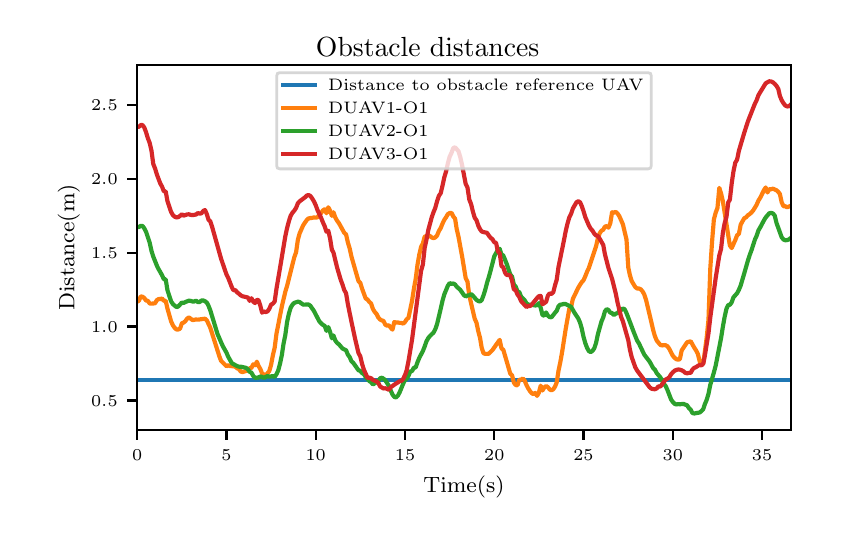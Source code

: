 \begingroup%
\makeatletter%
\begin{pgfpicture}%
\pgfpathrectangle{\pgfpointorigin}{\pgfqpoint{4.0in}{2.5in}}%
\pgfusepath{use as bounding box, clip}%
\begin{pgfscope}%
\pgfsetbuttcap%
\pgfsetmiterjoin%
\definecolor{currentfill}{rgb}{1.0,1.0,1.0}%
\pgfsetfillcolor{currentfill}%
\pgfsetlinewidth{0.0pt}%
\definecolor{currentstroke}{rgb}{1.0,1.0,1.0}%
\pgfsetstrokecolor{currentstroke}%
\pgfsetdash{}{0pt}%
\pgfpathmoveto{\pgfqpoint{0.0in}{0.0in}}%
\pgfpathlineto{\pgfqpoint{4.0in}{0.0in}}%
\pgfpathlineto{\pgfqpoint{4.0in}{2.5in}}%
\pgfpathlineto{\pgfqpoint{0.0in}{2.5in}}%
\pgfpathclose%
\pgfusepath{fill}%
\end{pgfscope}%
\begin{pgfscope}%
\pgfsetbuttcap%
\pgfsetmiterjoin%
\definecolor{currentfill}{rgb}{1.0,1.0,1.0}%
\pgfsetfillcolor{currentfill}%
\pgfsetlinewidth{0.0pt}%
\definecolor{currentstroke}{rgb}{0.0,0.0,0.0}%
\pgfsetstrokecolor{currentstroke}%
\pgfsetstrokeopacity{0.0}%
\pgfsetdash{}{0pt}%
\pgfpathmoveto{\pgfqpoint{0.547in}{0.488in}}%
\pgfpathlineto{\pgfqpoint{3.815in}{0.488in}}%
\pgfpathlineto{\pgfqpoint{3.815in}{2.315in}}%
\pgfpathlineto{\pgfqpoint{0.547in}{2.315in}}%
\pgfpathclose%
\pgfusepath{fill}%
\end{pgfscope}%
\begin{pgfscope}%
\pgfsetbuttcap%
\pgfsetroundjoin%
\definecolor{currentfill}{rgb}{0.0,0.0,0.0}%
\pgfsetfillcolor{currentfill}%
\pgfsetlinewidth{0.803pt}%
\definecolor{currentstroke}{rgb}{0.0,0.0,0.0}%
\pgfsetstrokecolor{currentstroke}%
\pgfsetdash{}{0pt}%
\pgfsys@defobject{currentmarker}{\pgfqpoint{0.0in}{-0.049in}}{\pgfqpoint{0.0in}{0.0in}}{%
\pgfpathmoveto{\pgfqpoint{0.0in}{0.0in}}%
\pgfpathlineto{\pgfqpoint{0.0in}{-0.049in}}%
\pgfusepath{stroke,fill}%
}%
\begin{pgfscope}%
\pgfsys@transformshift{0.547in}{0.488in}%
\pgfsys@useobject{currentmarker}{}%
\end{pgfscope}%
\end{pgfscope}%
\begin{pgfscope}%
\pgftext[x=0.547in,y=0.391in,,top]{\rmfamily\fontsize{5.79}{6.948}\selectfont \(\displaystyle 0\)}%
\end{pgfscope}%
\begin{pgfscope}%
\pgfsetbuttcap%
\pgfsetroundjoin%
\definecolor{currentfill}{rgb}{0.0,0.0,0.0}%
\pgfsetfillcolor{currentfill}%
\pgfsetlinewidth{0.803pt}%
\definecolor{currentstroke}{rgb}{0.0,0.0,0.0}%
\pgfsetstrokecolor{currentstroke}%
\pgfsetdash{}{0pt}%
\pgfsys@defobject{currentmarker}{\pgfqpoint{0.0in}{-0.049in}}{\pgfqpoint{0.0in}{0.0in}}{%
\pgfpathmoveto{\pgfqpoint{0.0in}{0.0in}}%
\pgfpathlineto{\pgfqpoint{0.0in}{-0.049in}}%
\pgfusepath{stroke,fill}%
}%
\begin{pgfscope}%
\pgfsys@transformshift{0.994in}{0.488in}%
\pgfsys@useobject{currentmarker}{}%
\end{pgfscope}%
\end{pgfscope}%
\begin{pgfscope}%
\pgftext[x=0.994in,y=0.391in,,top]{\rmfamily\fontsize{5.79}{6.948}\selectfont \(\displaystyle 5\)}%
\end{pgfscope}%
\begin{pgfscope}%
\pgfsetbuttcap%
\pgfsetroundjoin%
\definecolor{currentfill}{rgb}{0.0,0.0,0.0}%
\pgfsetfillcolor{currentfill}%
\pgfsetlinewidth{0.803pt}%
\definecolor{currentstroke}{rgb}{0.0,0.0,0.0}%
\pgfsetstrokecolor{currentstroke}%
\pgfsetdash{}{0pt}%
\pgfsys@defobject{currentmarker}{\pgfqpoint{0.0in}{-0.049in}}{\pgfqpoint{0.0in}{0.0in}}{%
\pgfpathmoveto{\pgfqpoint{0.0in}{0.0in}}%
\pgfpathlineto{\pgfqpoint{0.0in}{-0.049in}}%
\pgfusepath{stroke,fill}%
}%
\begin{pgfscope}%
\pgfsys@transformshift{1.44in}{0.488in}%
\pgfsys@useobject{currentmarker}{}%
\end{pgfscope}%
\end{pgfscope}%
\begin{pgfscope}%
\pgftext[x=1.44in,y=0.391in,,top]{\rmfamily\fontsize{5.79}{6.948}\selectfont \(\displaystyle 10\)}%
\end{pgfscope}%
\begin{pgfscope}%
\pgfsetbuttcap%
\pgfsetroundjoin%
\definecolor{currentfill}{rgb}{0.0,0.0,0.0}%
\pgfsetfillcolor{currentfill}%
\pgfsetlinewidth{0.803pt}%
\definecolor{currentstroke}{rgb}{0.0,0.0,0.0}%
\pgfsetstrokecolor{currentstroke}%
\pgfsetdash{}{0pt}%
\pgfsys@defobject{currentmarker}{\pgfqpoint{0.0in}{-0.049in}}{\pgfqpoint{0.0in}{0.0in}}{%
\pgfpathmoveto{\pgfqpoint{0.0in}{0.0in}}%
\pgfpathlineto{\pgfqpoint{0.0in}{-0.049in}}%
\pgfusepath{stroke,fill}%
}%
\begin{pgfscope}%
\pgfsys@transformshift{1.887in}{0.488in}%
\pgfsys@useobject{currentmarker}{}%
\end{pgfscope}%
\end{pgfscope}%
\begin{pgfscope}%
\pgftext[x=1.887in,y=0.391in,,top]{\rmfamily\fontsize{5.79}{6.948}\selectfont \(\displaystyle 15\)}%
\end{pgfscope}%
\begin{pgfscope}%
\pgfsetbuttcap%
\pgfsetroundjoin%
\definecolor{currentfill}{rgb}{0.0,0.0,0.0}%
\pgfsetfillcolor{currentfill}%
\pgfsetlinewidth{0.803pt}%
\definecolor{currentstroke}{rgb}{0.0,0.0,0.0}%
\pgfsetstrokecolor{currentstroke}%
\pgfsetdash{}{0pt}%
\pgfsys@defobject{currentmarker}{\pgfqpoint{0.0in}{-0.049in}}{\pgfqpoint{0.0in}{0.0in}}{%
\pgfpathmoveto{\pgfqpoint{0.0in}{0.0in}}%
\pgfpathlineto{\pgfqpoint{0.0in}{-0.049in}}%
\pgfusepath{stroke,fill}%
}%
\begin{pgfscope}%
\pgfsys@transformshift{2.333in}{0.488in}%
\pgfsys@useobject{currentmarker}{}%
\end{pgfscope}%
\end{pgfscope}%
\begin{pgfscope}%
\pgftext[x=2.333in,y=0.391in,,top]{\rmfamily\fontsize{5.79}{6.948}\selectfont \(\displaystyle 20\)}%
\end{pgfscope}%
\begin{pgfscope}%
\pgfsetbuttcap%
\pgfsetroundjoin%
\definecolor{currentfill}{rgb}{0.0,0.0,0.0}%
\pgfsetfillcolor{currentfill}%
\pgfsetlinewidth{0.803pt}%
\definecolor{currentstroke}{rgb}{0.0,0.0,0.0}%
\pgfsetstrokecolor{currentstroke}%
\pgfsetdash{}{0pt}%
\pgfsys@defobject{currentmarker}{\pgfqpoint{0.0in}{-0.049in}}{\pgfqpoint{0.0in}{0.0in}}{%
\pgfpathmoveto{\pgfqpoint{0.0in}{0.0in}}%
\pgfpathlineto{\pgfqpoint{0.0in}{-0.049in}}%
\pgfusepath{stroke,fill}%
}%
\begin{pgfscope}%
\pgfsys@transformshift{2.779in}{0.488in}%
\pgfsys@useobject{currentmarker}{}%
\end{pgfscope}%
\end{pgfscope}%
\begin{pgfscope}%
\pgftext[x=2.779in,y=0.391in,,top]{\rmfamily\fontsize{5.79}{6.948}\selectfont \(\displaystyle 25\)}%
\end{pgfscope}%
\begin{pgfscope}%
\pgfsetbuttcap%
\pgfsetroundjoin%
\definecolor{currentfill}{rgb}{0.0,0.0,0.0}%
\pgfsetfillcolor{currentfill}%
\pgfsetlinewidth{0.803pt}%
\definecolor{currentstroke}{rgb}{0.0,0.0,0.0}%
\pgfsetstrokecolor{currentstroke}%
\pgfsetdash{}{0pt}%
\pgfsys@defobject{currentmarker}{\pgfqpoint{0.0in}{-0.049in}}{\pgfqpoint{0.0in}{0.0in}}{%
\pgfpathmoveto{\pgfqpoint{0.0in}{0.0in}}%
\pgfpathlineto{\pgfqpoint{0.0in}{-0.049in}}%
\pgfusepath{stroke,fill}%
}%
\begin{pgfscope}%
\pgfsys@transformshift{3.226in}{0.488in}%
\pgfsys@useobject{currentmarker}{}%
\end{pgfscope}%
\end{pgfscope}%
\begin{pgfscope}%
\pgftext[x=3.226in,y=0.391in,,top]{\rmfamily\fontsize{5.79}{6.948}\selectfont \(\displaystyle 30\)}%
\end{pgfscope}%
\begin{pgfscope}%
\pgfsetbuttcap%
\pgfsetroundjoin%
\definecolor{currentfill}{rgb}{0.0,0.0,0.0}%
\pgfsetfillcolor{currentfill}%
\pgfsetlinewidth{0.803pt}%
\definecolor{currentstroke}{rgb}{0.0,0.0,0.0}%
\pgfsetstrokecolor{currentstroke}%
\pgfsetdash{}{0pt}%
\pgfsys@defobject{currentmarker}{\pgfqpoint{0.0in}{-0.049in}}{\pgfqpoint{0.0in}{0.0in}}{%
\pgfpathmoveto{\pgfqpoint{0.0in}{0.0in}}%
\pgfpathlineto{\pgfqpoint{0.0in}{-0.049in}}%
\pgfusepath{stroke,fill}%
}%
\begin{pgfscope}%
\pgfsys@transformshift{3.672in}{0.488in}%
\pgfsys@useobject{currentmarker}{}%
\end{pgfscope}%
\end{pgfscope}%
\begin{pgfscope}%
\pgftext[x=3.672in,y=0.391in,,top]{\rmfamily\fontsize{5.79}{6.948}\selectfont \(\displaystyle 35\)}%
\end{pgfscope}%
\begin{pgfscope}%
\pgftext[x=2.181in,y=0.261in,,top]{\rmfamily\fontsize{8.33}{9.996}\selectfont Time(s)}%
\end{pgfscope}%
\begin{pgfscope}%
\pgfsetbuttcap%
\pgfsetroundjoin%
\definecolor{currentfill}{rgb}{0.0,0.0,0.0}%
\pgfsetfillcolor{currentfill}%
\pgfsetlinewidth{0.803pt}%
\definecolor{currentstroke}{rgb}{0.0,0.0,0.0}%
\pgfsetstrokecolor{currentstroke}%
\pgfsetdash{}{0pt}%
\pgfsys@defobject{currentmarker}{\pgfqpoint{-0.049in}{0.0in}}{\pgfqpoint{0.0in}{0.0in}}{%
\pgfpathmoveto{\pgfqpoint{0.0in}{0.0in}}%
\pgfpathlineto{\pgfqpoint{-0.049in}{0.0in}}%
\pgfusepath{stroke,fill}%
}%
\begin{pgfscope}%
\pgfsys@transformshift{0.547in}{0.636in}%
\pgfsys@useobject{currentmarker}{}%
\end{pgfscope}%
\end{pgfscope}%
\begin{pgfscope}%
\pgftext[x=0.317in,y=0.607in,left,base]{\rmfamily\fontsize{5.79}{6.948}\selectfont \(\displaystyle 0.5\)}%
\end{pgfscope}%
\begin{pgfscope}%
\pgfsetbuttcap%
\pgfsetroundjoin%
\definecolor{currentfill}{rgb}{0.0,0.0,0.0}%
\pgfsetfillcolor{currentfill}%
\pgfsetlinewidth{0.803pt}%
\definecolor{currentstroke}{rgb}{0.0,0.0,0.0}%
\pgfsetstrokecolor{currentstroke}%
\pgfsetdash{}{0pt}%
\pgfsys@defobject{currentmarker}{\pgfqpoint{-0.049in}{0.0in}}{\pgfqpoint{0.0in}{0.0in}}{%
\pgfpathmoveto{\pgfqpoint{0.0in}{0.0in}}%
\pgfpathlineto{\pgfqpoint{-0.049in}{0.0in}}%
\pgfusepath{stroke,fill}%
}%
\begin{pgfscope}%
\pgfsys@transformshift{0.547in}{1.006in}%
\pgfsys@useobject{currentmarker}{}%
\end{pgfscope}%
\end{pgfscope}%
\begin{pgfscope}%
\pgftext[x=0.317in,y=0.977in,left,base]{\rmfamily\fontsize{5.79}{6.948}\selectfont \(\displaystyle 1.0\)}%
\end{pgfscope}%
\begin{pgfscope}%
\pgfsetbuttcap%
\pgfsetroundjoin%
\definecolor{currentfill}{rgb}{0.0,0.0,0.0}%
\pgfsetfillcolor{currentfill}%
\pgfsetlinewidth{0.803pt}%
\definecolor{currentstroke}{rgb}{0.0,0.0,0.0}%
\pgfsetstrokecolor{currentstroke}%
\pgfsetdash{}{0pt}%
\pgfsys@defobject{currentmarker}{\pgfqpoint{-0.049in}{0.0in}}{\pgfqpoint{0.0in}{0.0in}}{%
\pgfpathmoveto{\pgfqpoint{0.0in}{0.0in}}%
\pgfpathlineto{\pgfqpoint{-0.049in}{0.0in}}%
\pgfusepath{stroke,fill}%
}%
\begin{pgfscope}%
\pgfsys@transformshift{0.547in}{1.375in}%
\pgfsys@useobject{currentmarker}{}%
\end{pgfscope}%
\end{pgfscope}%
\begin{pgfscope}%
\pgftext[x=0.317in,y=1.346in,left,base]{\rmfamily\fontsize{5.79}{6.948}\selectfont \(\displaystyle 1.5\)}%
\end{pgfscope}%
\begin{pgfscope}%
\pgfsetbuttcap%
\pgfsetroundjoin%
\definecolor{currentfill}{rgb}{0.0,0.0,0.0}%
\pgfsetfillcolor{currentfill}%
\pgfsetlinewidth{0.803pt}%
\definecolor{currentstroke}{rgb}{0.0,0.0,0.0}%
\pgfsetstrokecolor{currentstroke}%
\pgfsetdash{}{0pt}%
\pgfsys@defobject{currentmarker}{\pgfqpoint{-0.049in}{0.0in}}{\pgfqpoint{0.0in}{0.0in}}{%
\pgfpathmoveto{\pgfqpoint{0.0in}{0.0in}}%
\pgfpathlineto{\pgfqpoint{-0.049in}{0.0in}}%
\pgfusepath{stroke,fill}%
}%
\begin{pgfscope}%
\pgfsys@transformshift{0.547in}{1.745in}%
\pgfsys@useobject{currentmarker}{}%
\end{pgfscope}%
\end{pgfscope}%
\begin{pgfscope}%
\pgftext[x=0.317in,y=1.716in,left,base]{\rmfamily\fontsize{5.79}{6.948}\selectfont \(\displaystyle 2.0\)}%
\end{pgfscope}%
\begin{pgfscope}%
\pgfsetbuttcap%
\pgfsetroundjoin%
\definecolor{currentfill}{rgb}{0.0,0.0,0.0}%
\pgfsetfillcolor{currentfill}%
\pgfsetlinewidth{0.803pt}%
\definecolor{currentstroke}{rgb}{0.0,0.0,0.0}%
\pgfsetstrokecolor{currentstroke}%
\pgfsetdash{}{0pt}%
\pgfsys@defobject{currentmarker}{\pgfqpoint{-0.049in}{0.0in}}{\pgfqpoint{0.0in}{0.0in}}{%
\pgfpathmoveto{\pgfqpoint{0.0in}{0.0in}}%
\pgfpathlineto{\pgfqpoint{-0.049in}{0.0in}}%
\pgfusepath{stroke,fill}%
}%
\begin{pgfscope}%
\pgfsys@transformshift{0.547in}{2.115in}%
\pgfsys@useobject{currentmarker}{}%
\end{pgfscope}%
\end{pgfscope}%
\begin{pgfscope}%
\pgftext[x=0.317in,y=2.086in,left,base]{\rmfamily\fontsize{5.79}{6.948}\selectfont \(\displaystyle 2.5\)}%
\end{pgfscope}%
\begin{pgfscope}%
\pgftext[x=0.261in,y=1.401in,,bottom,rotate=90.0]{\rmfamily\fontsize{8.33}{9.996}\selectfont Distance(m)}%
\end{pgfscope}%
\begin{pgfscope}%
\pgfpathrectangle{\pgfqpoint{0.547in}{0.488in}}{\pgfqpoint{3.268in}{1.827in}} %
\pgfusepath{clip}%
\pgfsetrectcap%
\pgfsetroundjoin%
\pgfsetlinewidth{1.506pt}%
\definecolor{currentstroke}{rgb}{0.122,0.467,0.706}%
\pgfsetstrokecolor{currentstroke}%
\pgfsetdash{}{0pt}%
\pgfpathmoveto{\pgfqpoint{0.547in}{0.739in}}%
\pgfpathlineto{\pgfqpoint{3.815in}{0.739in}}%
\pgfpathlineto{\pgfqpoint{3.815in}{0.739in}}%
\pgfusepath{stroke}%
\end{pgfscope}%
\begin{pgfscope}%
\pgfpathrectangle{\pgfqpoint{0.547in}{0.488in}}{\pgfqpoint{3.268in}{1.827in}} %
\pgfusepath{clip}%
\pgfsetrectcap%
\pgfsetroundjoin%
\pgfsetlinewidth{1.506pt}%
\definecolor{currentstroke}{rgb}{1.0,0.498,0.055}%
\pgfsetstrokecolor{currentstroke}%
\pgfsetdash{}{0pt}%
\pgfpathmoveto{\pgfqpoint{0.547in}{1.13in}}%
\pgfpathlineto{\pgfqpoint{0.556in}{1.134in}}%
\pgfpathlineto{\pgfqpoint{0.565in}{1.156in}}%
\pgfpathlineto{\pgfqpoint{0.574in}{1.155in}}%
\pgfpathlineto{\pgfqpoint{0.583in}{1.148in}}%
\pgfpathlineto{\pgfqpoint{0.592in}{1.136in}}%
\pgfpathlineto{\pgfqpoint{0.601in}{1.134in}}%
\pgfpathlineto{\pgfqpoint{0.61in}{1.121in}}%
\pgfpathlineto{\pgfqpoint{0.619in}{1.12in}}%
\pgfpathlineto{\pgfqpoint{0.637in}{1.122in}}%
\pgfpathlineto{\pgfqpoint{0.646in}{1.138in}}%
\pgfpathlineto{\pgfqpoint{0.655in}{1.143in}}%
\pgfpathlineto{\pgfqpoint{0.663in}{1.143in}}%
\pgfpathlineto{\pgfqpoint{0.672in}{1.146in}}%
\pgfpathlineto{\pgfqpoint{0.681in}{1.134in}}%
\pgfpathlineto{\pgfqpoint{0.69in}{1.135in}}%
\pgfpathlineto{\pgfqpoint{0.699in}{1.095in}}%
\pgfpathlineto{\pgfqpoint{0.717in}{1.032in}}%
\pgfpathlineto{\pgfqpoint{0.726in}{1.012in}}%
\pgfpathlineto{\pgfqpoint{0.735in}{0.999in}}%
\pgfpathlineto{\pgfqpoint{0.744in}{0.991in}}%
\pgfpathlineto{\pgfqpoint{0.753in}{0.991in}}%
\pgfpathlineto{\pgfqpoint{0.762in}{0.995in}}%
\pgfpathlineto{\pgfqpoint{0.771in}{1.022in}}%
\pgfpathlineto{\pgfqpoint{0.779in}{1.025in}}%
\pgfpathlineto{\pgfqpoint{0.788in}{1.032in}}%
\pgfpathlineto{\pgfqpoint{0.797in}{1.045in}}%
\pgfpathlineto{\pgfqpoint{0.806in}{1.051in}}%
\pgfpathlineto{\pgfqpoint{0.815in}{1.045in}}%
\pgfpathlineto{\pgfqpoint{0.824in}{1.038in}}%
\pgfpathlineto{\pgfqpoint{0.842in}{1.041in}}%
\pgfpathlineto{\pgfqpoint{0.851in}{1.04in}}%
\pgfpathlineto{\pgfqpoint{0.887in}{1.045in}}%
\pgfpathlineto{\pgfqpoint{0.896in}{1.036in}}%
\pgfpathlineto{\pgfqpoint{0.913in}{1.0in}}%
\pgfpathlineto{\pgfqpoint{0.958in}{0.858in}}%
\pgfpathlineto{\pgfqpoint{0.967in}{0.834in}}%
\pgfpathlineto{\pgfqpoint{0.994in}{0.807in}}%
\pgfpathlineto{\pgfqpoint{1.003in}{0.812in}}%
\pgfpathlineto{\pgfqpoint{1.012in}{0.808in}}%
\pgfpathlineto{\pgfqpoint{1.029in}{0.807in}}%
\pgfpathlineto{\pgfqpoint{1.038in}{0.805in}}%
\pgfpathlineto{\pgfqpoint{1.047in}{0.797in}}%
\pgfpathlineto{\pgfqpoint{1.056in}{0.793in}}%
\pgfpathlineto{\pgfqpoint{1.065in}{0.781in}}%
\pgfpathlineto{\pgfqpoint{1.074in}{0.778in}}%
\pgfpathlineto{\pgfqpoint{1.101in}{0.786in}}%
\pgfpathlineto{\pgfqpoint{1.11in}{0.797in}}%
\pgfpathlineto{\pgfqpoint{1.119in}{0.799in}}%
\pgfpathlineto{\pgfqpoint{1.128in}{0.817in}}%
\pgfpathlineto{\pgfqpoint{1.137in}{0.812in}}%
\pgfpathlineto{\pgfqpoint{1.146in}{0.83in}}%
\pgfpathlineto{\pgfqpoint{1.154in}{0.809in}}%
\pgfpathlineto{\pgfqpoint{1.163in}{0.794in}}%
\pgfpathlineto{\pgfqpoint{1.172in}{0.771in}}%
\pgfpathlineto{\pgfqpoint{1.19in}{0.761in}}%
\pgfpathlineto{\pgfqpoint{1.208in}{0.783in}}%
\pgfpathlineto{\pgfqpoint{1.217in}{0.814in}}%
\pgfpathlineto{\pgfqpoint{1.226in}{0.862in}}%
\pgfpathlineto{\pgfqpoint{1.235in}{0.9in}}%
\pgfpathlineto{\pgfqpoint{1.244in}{0.97in}}%
\pgfpathlineto{\pgfqpoint{1.271in}{1.107in}}%
\pgfpathlineto{\pgfqpoint{1.288in}{1.179in}}%
\pgfpathlineto{\pgfqpoint{1.297in}{1.209in}}%
\pgfpathlineto{\pgfqpoint{1.333in}{1.352in}}%
\pgfpathlineto{\pgfqpoint{1.342in}{1.377in}}%
\pgfpathlineto{\pgfqpoint{1.351in}{1.44in}}%
\pgfpathlineto{\pgfqpoint{1.36in}{1.472in}}%
\pgfpathlineto{\pgfqpoint{1.378in}{1.513in}}%
\pgfpathlineto{\pgfqpoint{1.396in}{1.539in}}%
\pgfpathlineto{\pgfqpoint{1.404in}{1.546in}}%
\pgfpathlineto{\pgfqpoint{1.413in}{1.548in}}%
\pgfpathlineto{\pgfqpoint{1.422in}{1.549in}}%
\pgfpathlineto{\pgfqpoint{1.431in}{1.551in}}%
\pgfpathlineto{\pgfqpoint{1.44in}{1.55in}}%
\pgfpathlineto{\pgfqpoint{1.449in}{1.552in}}%
\pgfpathlineto{\pgfqpoint{1.458in}{1.565in}}%
\pgfpathlineto{\pgfqpoint{1.467in}{1.573in}}%
\pgfpathlineto{\pgfqpoint{1.476in}{1.586in}}%
\pgfpathlineto{\pgfqpoint{1.485in}{1.592in}}%
\pgfpathlineto{\pgfqpoint{1.494in}{1.572in}}%
\pgfpathlineto{\pgfqpoint{1.503in}{1.602in}}%
\pgfpathlineto{\pgfqpoint{1.512in}{1.585in}}%
\pgfpathlineto{\pgfqpoint{1.521in}{1.559in}}%
\pgfpathlineto{\pgfqpoint{1.529in}{1.577in}}%
\pgfpathlineto{\pgfqpoint{1.538in}{1.551in}}%
\pgfpathlineto{\pgfqpoint{1.547in}{1.535in}}%
\pgfpathlineto{\pgfqpoint{1.556in}{1.523in}}%
\pgfpathlineto{\pgfqpoint{1.583in}{1.474in}}%
\pgfpathlineto{\pgfqpoint{1.592in}{1.466in}}%
\pgfpathlineto{\pgfqpoint{1.601in}{1.426in}}%
\pgfpathlineto{\pgfqpoint{1.61in}{1.396in}}%
\pgfpathlineto{\pgfqpoint{1.619in}{1.355in}}%
\pgfpathlineto{\pgfqpoint{1.637in}{1.292in}}%
\pgfpathlineto{\pgfqpoint{1.654in}{1.233in}}%
\pgfpathlineto{\pgfqpoint{1.663in}{1.224in}}%
\pgfpathlineto{\pgfqpoint{1.672in}{1.195in}}%
\pgfpathlineto{\pgfqpoint{1.69in}{1.146in}}%
\pgfpathlineto{\pgfqpoint{1.699in}{1.141in}}%
\pgfpathlineto{\pgfqpoint{1.708in}{1.129in}}%
\pgfpathlineto{\pgfqpoint{1.717in}{1.121in}}%
\pgfpathlineto{\pgfqpoint{1.726in}{1.094in}}%
\pgfpathlineto{\pgfqpoint{1.735in}{1.079in}}%
\pgfpathlineto{\pgfqpoint{1.744in}{1.069in}}%
\pgfpathlineto{\pgfqpoint{1.753in}{1.051in}}%
\pgfpathlineto{\pgfqpoint{1.762in}{1.041in}}%
\pgfpathlineto{\pgfqpoint{1.771in}{1.036in}}%
\pgfpathlineto{\pgfqpoint{1.779in}{1.034in}}%
\pgfpathlineto{\pgfqpoint{1.788in}{1.015in}}%
\pgfpathlineto{\pgfqpoint{1.797in}{1.01in}}%
\pgfpathlineto{\pgfqpoint{1.806in}{1.012in}}%
\pgfpathlineto{\pgfqpoint{1.815in}{1.0in}}%
\pgfpathlineto{\pgfqpoint{1.824in}{0.99in}}%
\pgfpathlineto{\pgfqpoint{1.833in}{1.028in}}%
\pgfpathlineto{\pgfqpoint{1.842in}{1.026in}}%
\pgfpathlineto{\pgfqpoint{1.851in}{1.026in}}%
\pgfpathlineto{\pgfqpoint{1.86in}{1.024in}}%
\pgfpathlineto{\pgfqpoint{1.869in}{1.024in}}%
\pgfpathlineto{\pgfqpoint{1.878in}{1.02in}}%
\pgfpathlineto{\pgfqpoint{1.887in}{1.029in}}%
\pgfpathlineto{\pgfqpoint{1.895in}{1.042in}}%
\pgfpathlineto{\pgfqpoint{1.904in}{1.049in}}%
\pgfpathlineto{\pgfqpoint{1.922in}{1.135in}}%
\pgfpathlineto{\pgfqpoint{1.931in}{1.194in}}%
\pgfpathlineto{\pgfqpoint{1.94in}{1.243in}}%
\pgfpathlineto{\pgfqpoint{1.949in}{1.314in}}%
\pgfpathlineto{\pgfqpoint{1.958in}{1.365in}}%
\pgfpathlineto{\pgfqpoint{1.967in}{1.404in}}%
\pgfpathlineto{\pgfqpoint{1.976in}{1.421in}}%
\pgfpathlineto{\pgfqpoint{1.985in}{1.455in}}%
\pgfpathlineto{\pgfqpoint{2.003in}{1.462in}}%
\pgfpathlineto{\pgfqpoint{2.012in}{1.458in}}%
\pgfpathlineto{\pgfqpoint{2.02in}{1.451in}}%
\pgfpathlineto{\pgfqpoint{2.029in}{1.448in}}%
\pgfpathlineto{\pgfqpoint{2.038in}{1.451in}}%
\pgfpathlineto{\pgfqpoint{2.047in}{1.461in}}%
\pgfpathlineto{\pgfqpoint{2.056in}{1.483in}}%
\pgfpathlineto{\pgfqpoint{2.065in}{1.498in}}%
\pgfpathlineto{\pgfqpoint{2.074in}{1.52in}}%
\pgfpathlineto{\pgfqpoint{2.083in}{1.539in}}%
\pgfpathlineto{\pgfqpoint{2.092in}{1.552in}}%
\pgfpathlineto{\pgfqpoint{2.101in}{1.568in}}%
\pgfpathlineto{\pgfqpoint{2.11in}{1.573in}}%
\pgfpathlineto{\pgfqpoint{2.119in}{1.574in}}%
\pgfpathlineto{\pgfqpoint{2.128in}{1.556in}}%
\pgfpathlineto{\pgfqpoint{2.137in}{1.545in}}%
\pgfpathlineto{\pgfqpoint{2.145in}{1.494in}}%
\pgfpathlineto{\pgfqpoint{2.154in}{1.455in}}%
\pgfpathlineto{\pgfqpoint{2.172in}{1.357in}}%
\pgfpathlineto{\pgfqpoint{2.19in}{1.248in}}%
\pgfpathlineto{\pgfqpoint{2.199in}{1.23in}}%
\pgfpathlineto{\pgfqpoint{2.208in}{1.161in}}%
\pgfpathlineto{\pgfqpoint{2.235in}{1.045in}}%
\pgfpathlineto{\pgfqpoint{2.244in}{1.025in}}%
\pgfpathlineto{\pgfqpoint{2.253in}{0.982in}}%
\pgfpathlineto{\pgfqpoint{2.262in}{0.948in}}%
\pgfpathlineto{\pgfqpoint{2.27in}{0.9in}}%
\pgfpathlineto{\pgfqpoint{2.279in}{0.872in}}%
\pgfpathlineto{\pgfqpoint{2.288in}{0.869in}}%
\pgfpathlineto{\pgfqpoint{2.297in}{0.869in}}%
\pgfpathlineto{\pgfqpoint{2.306in}{0.87in}}%
\pgfpathlineto{\pgfqpoint{2.324in}{0.888in}}%
\pgfpathlineto{\pgfqpoint{2.342in}{0.914in}}%
\pgfpathlineto{\pgfqpoint{2.36in}{0.939in}}%
\pgfpathlineto{\pgfqpoint{2.369in}{0.896in}}%
\pgfpathlineto{\pgfqpoint{2.378in}{0.89in}}%
\pgfpathlineto{\pgfqpoint{2.413in}{0.77in}}%
\pgfpathlineto{\pgfqpoint{2.422in}{0.762in}}%
\pgfpathlineto{\pgfqpoint{2.431in}{0.725in}}%
\pgfpathlineto{\pgfqpoint{2.44in}{0.713in}}%
\pgfpathlineto{\pgfqpoint{2.449in}{0.712in}}%
\pgfpathlineto{\pgfqpoint{2.458in}{0.74in}}%
\pgfpathlineto{\pgfqpoint{2.467in}{0.74in}}%
\pgfpathlineto{\pgfqpoint{2.476in}{0.746in}}%
\pgfpathlineto{\pgfqpoint{2.485in}{0.735in}}%
\pgfpathlineto{\pgfqpoint{2.494in}{0.713in}}%
\pgfpathlineto{\pgfqpoint{2.503in}{0.696in}}%
\pgfpathlineto{\pgfqpoint{2.512in}{0.682in}}%
\pgfpathlineto{\pgfqpoint{2.52in}{0.673in}}%
\pgfpathlineto{\pgfqpoint{2.529in}{0.667in}}%
\pgfpathlineto{\pgfqpoint{2.538in}{0.674in}}%
\pgfpathlineto{\pgfqpoint{2.547in}{0.659in}}%
\pgfpathlineto{\pgfqpoint{2.556in}{0.675in}}%
\pgfpathlineto{\pgfqpoint{2.565in}{0.71in}}%
\pgfpathlineto{\pgfqpoint{2.574in}{0.686in}}%
\pgfpathlineto{\pgfqpoint{2.583in}{0.701in}}%
\pgfpathlineto{\pgfqpoint{2.592in}{0.708in}}%
\pgfpathlineto{\pgfqpoint{2.601in}{0.703in}}%
\pgfpathlineto{\pgfqpoint{2.61in}{0.691in}}%
\pgfpathlineto{\pgfqpoint{2.619in}{0.687in}}%
\pgfpathlineto{\pgfqpoint{2.628in}{0.692in}}%
\pgfpathlineto{\pgfqpoint{2.637in}{0.706in}}%
\pgfpathlineto{\pgfqpoint{2.645in}{0.726in}}%
\pgfpathlineto{\pgfqpoint{2.654in}{0.784in}}%
\pgfpathlineto{\pgfqpoint{2.663in}{0.827in}}%
\pgfpathlineto{\pgfqpoint{2.672in}{0.877in}}%
\pgfpathlineto{\pgfqpoint{2.69in}{0.993in}}%
\pgfpathlineto{\pgfqpoint{2.708in}{1.094in}}%
\pgfpathlineto{\pgfqpoint{2.717in}{1.103in}}%
\pgfpathlineto{\pgfqpoint{2.726in}{1.144in}}%
\pgfpathlineto{\pgfqpoint{2.753in}{1.2in}}%
\pgfpathlineto{\pgfqpoint{2.762in}{1.215in}}%
\pgfpathlineto{\pgfqpoint{2.77in}{1.227in}}%
\pgfpathlineto{\pgfqpoint{2.779in}{1.237in}}%
\pgfpathlineto{\pgfqpoint{2.788in}{1.257in}}%
\pgfpathlineto{\pgfqpoint{2.797in}{1.28in}}%
\pgfpathlineto{\pgfqpoint{2.806in}{1.299in}}%
\pgfpathlineto{\pgfqpoint{2.842in}{1.407in}}%
\pgfpathlineto{\pgfqpoint{2.851in}{1.447in}}%
\pgfpathlineto{\pgfqpoint{2.86in}{1.472in}}%
\pgfpathlineto{\pgfqpoint{2.869in}{1.485in}}%
\pgfpathlineto{\pgfqpoint{2.878in}{1.49in}}%
\pgfpathlineto{\pgfqpoint{2.886in}{1.505in}}%
\pgfpathlineto{\pgfqpoint{2.895in}{1.508in}}%
\pgfpathlineto{\pgfqpoint{2.904in}{1.5in}}%
\pgfpathlineto{\pgfqpoint{2.913in}{1.522in}}%
\pgfpathlineto{\pgfqpoint{2.922in}{1.577in}}%
\pgfpathlineto{\pgfqpoint{2.931in}{1.575in}}%
\pgfpathlineto{\pgfqpoint{2.94in}{1.579in}}%
\pgfpathlineto{\pgfqpoint{2.949in}{1.571in}}%
\pgfpathlineto{\pgfqpoint{2.958in}{1.558in}}%
\pgfpathlineto{\pgfqpoint{2.976in}{1.517in}}%
\pgfpathlineto{\pgfqpoint{2.994in}{1.441in}}%
\pgfpathlineto{\pgfqpoint{3.003in}{1.301in}}%
\pgfpathlineto{\pgfqpoint{3.011in}{1.263in}}%
\pgfpathlineto{\pgfqpoint{3.02in}{1.233in}}%
\pgfpathlineto{\pgfqpoint{3.038in}{1.203in}}%
\pgfpathlineto{\pgfqpoint{3.047in}{1.196in}}%
\pgfpathlineto{\pgfqpoint{3.056in}{1.196in}}%
\pgfpathlineto{\pgfqpoint{3.065in}{1.192in}}%
\pgfpathlineto{\pgfqpoint{3.074in}{1.182in}}%
\pgfpathlineto{\pgfqpoint{3.083in}{1.166in}}%
\pgfpathlineto{\pgfqpoint{3.092in}{1.138in}}%
\pgfpathlineto{\pgfqpoint{3.11in}{1.063in}}%
\pgfpathlineto{\pgfqpoint{3.128in}{0.986in}}%
\pgfpathlineto{\pgfqpoint{3.136in}{0.958in}}%
\pgfpathlineto{\pgfqpoint{3.145in}{0.936in}}%
\pgfpathlineto{\pgfqpoint{3.163in}{0.914in}}%
\pgfpathlineto{\pgfqpoint{3.172in}{0.911in}}%
\pgfpathlineto{\pgfqpoint{3.181in}{0.913in}}%
\pgfpathlineto{\pgfqpoint{3.19in}{0.912in}}%
\pgfpathlineto{\pgfqpoint{3.199in}{0.907in}}%
\pgfpathlineto{\pgfqpoint{3.208in}{0.894in}}%
\pgfpathlineto{\pgfqpoint{3.226in}{0.859in}}%
\pgfpathlineto{\pgfqpoint{3.235in}{0.849in}}%
\pgfpathlineto{\pgfqpoint{3.244in}{0.842in}}%
\pgfpathlineto{\pgfqpoint{3.253in}{0.84in}}%
\pgfpathlineto{\pgfqpoint{3.261in}{0.843in}}%
\pgfpathlineto{\pgfqpoint{3.27in}{0.886in}}%
\pgfpathlineto{\pgfqpoint{3.297in}{0.927in}}%
\pgfpathlineto{\pgfqpoint{3.315in}{0.932in}}%
\pgfpathlineto{\pgfqpoint{3.333in}{0.9in}}%
\pgfpathlineto{\pgfqpoint{3.342in}{0.886in}}%
\pgfpathlineto{\pgfqpoint{3.351in}{0.868in}}%
\pgfpathlineto{\pgfqpoint{3.36in}{0.832in}}%
\pgfpathlineto{\pgfqpoint{3.369in}{0.815in}}%
\pgfpathlineto{\pgfqpoint{3.378in}{0.821in}}%
\pgfpathlineto{\pgfqpoint{3.395in}{0.95in}}%
\pgfpathlineto{\pgfqpoint{3.404in}{1.04in}}%
\pgfpathlineto{\pgfqpoint{3.413in}{1.295in}}%
\pgfpathlineto{\pgfqpoint{3.422in}{1.431in}}%
\pgfpathlineto{\pgfqpoint{3.431in}{1.541in}}%
\pgfpathlineto{\pgfqpoint{3.44in}{1.575in}}%
\pgfpathlineto{\pgfqpoint{3.449in}{1.599in}}%
\pgfpathlineto{\pgfqpoint{3.458in}{1.699in}}%
\pgfpathlineto{\pgfqpoint{3.467in}{1.671in}}%
\pgfpathlineto{\pgfqpoint{3.476in}{1.632in}}%
\pgfpathlineto{\pgfqpoint{3.503in}{1.46in}}%
\pgfpathlineto{\pgfqpoint{3.511in}{1.411in}}%
\pgfpathlineto{\pgfqpoint{3.52in}{1.398in}}%
\pgfpathlineto{\pgfqpoint{3.538in}{1.438in}}%
\pgfpathlineto{\pgfqpoint{3.547in}{1.462in}}%
\pgfpathlineto{\pgfqpoint{3.556in}{1.469in}}%
\pgfpathlineto{\pgfqpoint{3.565in}{1.515in}}%
\pgfpathlineto{\pgfqpoint{3.574in}{1.532in}}%
\pgfpathlineto{\pgfqpoint{3.583in}{1.547in}}%
\pgfpathlineto{\pgfqpoint{3.592in}{1.552in}}%
\pgfpathlineto{\pgfqpoint{3.601in}{1.562in}}%
\pgfpathlineto{\pgfqpoint{3.61in}{1.568in}}%
\pgfpathlineto{\pgfqpoint{3.619in}{1.576in}}%
\pgfpathlineto{\pgfqpoint{3.628in}{1.587in}}%
\pgfpathlineto{\pgfqpoint{3.636in}{1.6in}}%
\pgfpathlineto{\pgfqpoint{3.645in}{1.615in}}%
\pgfpathlineto{\pgfqpoint{3.654in}{1.636in}}%
\pgfpathlineto{\pgfqpoint{3.663in}{1.65in}}%
\pgfpathlineto{\pgfqpoint{3.681in}{1.687in}}%
\pgfpathlineto{\pgfqpoint{3.69in}{1.701in}}%
\pgfpathlineto{\pgfqpoint{3.699in}{1.676in}}%
\pgfpathlineto{\pgfqpoint{3.708in}{1.692in}}%
\pgfpathlineto{\pgfqpoint{3.717in}{1.692in}}%
\pgfpathlineto{\pgfqpoint{3.726in}{1.695in}}%
\pgfpathlineto{\pgfqpoint{3.744in}{1.687in}}%
\pgfpathlineto{\pgfqpoint{3.753in}{1.679in}}%
\pgfpathlineto{\pgfqpoint{3.761in}{1.668in}}%
\pgfpathlineto{\pgfqpoint{3.77in}{1.627in}}%
\pgfpathlineto{\pgfqpoint{3.779in}{1.607in}}%
\pgfpathlineto{\pgfqpoint{3.788in}{1.607in}}%
\pgfpathlineto{\pgfqpoint{3.797in}{1.602in}}%
\pgfpathlineto{\pgfqpoint{3.815in}{1.609in}}%
\pgfpathlineto{\pgfqpoint{3.815in}{1.609in}}%
\pgfusepath{stroke}%
\end{pgfscope}%
\begin{pgfscope}%
\pgfpathrectangle{\pgfqpoint{0.547in}{0.488in}}{\pgfqpoint{3.268in}{1.827in}} %
\pgfusepath{clip}%
\pgfsetrectcap%
\pgfsetroundjoin%
\pgfsetlinewidth{1.506pt}%
\definecolor{currentstroke}{rgb}{0.173,0.627,0.173}%
\pgfsetstrokecolor{currentstroke}%
\pgfsetdash{}{0pt}%
\pgfpathmoveto{\pgfqpoint{0.547in}{1.504in}}%
\pgfpathlineto{\pgfqpoint{0.556in}{1.503in}}%
\pgfpathlineto{\pgfqpoint{0.565in}{1.509in}}%
\pgfpathlineto{\pgfqpoint{0.574in}{1.509in}}%
\pgfpathlineto{\pgfqpoint{0.583in}{1.497in}}%
\pgfpathlineto{\pgfqpoint{0.592in}{1.479in}}%
\pgfpathlineto{\pgfqpoint{0.61in}{1.425in}}%
\pgfpathlineto{\pgfqpoint{0.619in}{1.384in}}%
\pgfpathlineto{\pgfqpoint{0.628in}{1.355in}}%
\pgfpathlineto{\pgfqpoint{0.646in}{1.31in}}%
\pgfpathlineto{\pgfqpoint{0.655in}{1.292in}}%
\pgfpathlineto{\pgfqpoint{0.672in}{1.262in}}%
\pgfpathlineto{\pgfqpoint{0.681in}{1.242in}}%
\pgfpathlineto{\pgfqpoint{0.69in}{1.242in}}%
\pgfpathlineto{\pgfqpoint{0.699in}{1.187in}}%
\pgfpathlineto{\pgfqpoint{0.717in}{1.132in}}%
\pgfpathlineto{\pgfqpoint{0.726in}{1.118in}}%
\pgfpathlineto{\pgfqpoint{0.744in}{1.103in}}%
\pgfpathlineto{\pgfqpoint{0.753in}{1.106in}}%
\pgfpathlineto{\pgfqpoint{0.771in}{1.126in}}%
\pgfpathlineto{\pgfqpoint{0.779in}{1.123in}}%
\pgfpathlineto{\pgfqpoint{0.788in}{1.128in}}%
\pgfpathlineto{\pgfqpoint{0.806in}{1.135in}}%
\pgfpathlineto{\pgfqpoint{0.815in}{1.134in}}%
\pgfpathlineto{\pgfqpoint{0.824in}{1.131in}}%
\pgfpathlineto{\pgfqpoint{0.833in}{1.131in}}%
\pgfpathlineto{\pgfqpoint{0.842in}{1.135in}}%
\pgfpathlineto{\pgfqpoint{0.851in}{1.128in}}%
\pgfpathlineto{\pgfqpoint{0.86in}{1.128in}}%
\pgfpathlineto{\pgfqpoint{0.869in}{1.136in}}%
\pgfpathlineto{\pgfqpoint{0.878in}{1.136in}}%
\pgfpathlineto{\pgfqpoint{0.887in}{1.132in}}%
\pgfpathlineto{\pgfqpoint{0.896in}{1.125in}}%
\pgfpathlineto{\pgfqpoint{0.904in}{1.11in}}%
\pgfpathlineto{\pgfqpoint{0.913in}{1.087in}}%
\pgfpathlineto{\pgfqpoint{0.949in}{0.969in}}%
\pgfpathlineto{\pgfqpoint{0.967in}{0.927in}}%
\pgfpathlineto{\pgfqpoint{0.976in}{0.907in}}%
\pgfpathlineto{\pgfqpoint{0.994in}{0.875in}}%
\pgfpathlineto{\pgfqpoint{1.003in}{0.854in}}%
\pgfpathlineto{\pgfqpoint{1.021in}{0.822in}}%
\pgfpathlineto{\pgfqpoint{1.047in}{0.808in}}%
\pgfpathlineto{\pgfqpoint{1.056in}{0.805in}}%
\pgfpathlineto{\pgfqpoint{1.065in}{0.805in}}%
\pgfpathlineto{\pgfqpoint{1.092in}{0.799in}}%
\pgfpathlineto{\pgfqpoint{1.101in}{0.792in}}%
\pgfpathlineto{\pgfqpoint{1.11in}{0.779in}}%
\pgfpathlineto{\pgfqpoint{1.119in}{0.775in}}%
\pgfpathlineto{\pgfqpoint{1.128in}{0.758in}}%
\pgfpathlineto{\pgfqpoint{1.137in}{0.75in}}%
\pgfpathlineto{\pgfqpoint{1.146in}{0.75in}}%
\pgfpathlineto{\pgfqpoint{1.154in}{0.751in}}%
\pgfpathlineto{\pgfqpoint{1.163in}{0.756in}}%
\pgfpathlineto{\pgfqpoint{1.172in}{0.754in}}%
\pgfpathlineto{\pgfqpoint{1.181in}{0.749in}}%
\pgfpathlineto{\pgfqpoint{1.199in}{0.758in}}%
\pgfpathlineto{\pgfqpoint{1.208in}{0.755in}}%
\pgfpathlineto{\pgfqpoint{1.226in}{0.758in}}%
\pgfpathlineto{\pgfqpoint{1.235in}{0.754in}}%
\pgfpathlineto{\pgfqpoint{1.244in}{0.767in}}%
\pgfpathlineto{\pgfqpoint{1.253in}{0.787in}}%
\pgfpathlineto{\pgfqpoint{1.262in}{0.821in}}%
\pgfpathlineto{\pgfqpoint{1.271in}{0.864in}}%
\pgfpathlineto{\pgfqpoint{1.279in}{0.918in}}%
\pgfpathlineto{\pgfqpoint{1.288in}{0.962in}}%
\pgfpathlineto{\pgfqpoint{1.297in}{1.028in}}%
\pgfpathlineto{\pgfqpoint{1.306in}{1.07in}}%
\pgfpathlineto{\pgfqpoint{1.315in}{1.1in}}%
\pgfpathlineto{\pgfqpoint{1.324in}{1.115in}}%
\pgfpathlineto{\pgfqpoint{1.333in}{1.124in}}%
\pgfpathlineto{\pgfqpoint{1.351in}{1.13in}}%
\pgfpathlineto{\pgfqpoint{1.36in}{1.128in}}%
\pgfpathlineto{\pgfqpoint{1.369in}{1.121in}}%
\pgfpathlineto{\pgfqpoint{1.378in}{1.115in}}%
\pgfpathlineto{\pgfqpoint{1.404in}{1.116in}}%
\pgfpathlineto{\pgfqpoint{1.413in}{1.11in}}%
\pgfpathlineto{\pgfqpoint{1.431in}{1.084in}}%
\pgfpathlineto{\pgfqpoint{1.458in}{1.032in}}%
\pgfpathlineto{\pgfqpoint{1.467in}{1.022in}}%
\pgfpathlineto{\pgfqpoint{1.476in}{1.014in}}%
\pgfpathlineto{\pgfqpoint{1.485in}{1.009in}}%
\pgfpathlineto{\pgfqpoint{1.494in}{0.984in}}%
\pgfpathlineto{\pgfqpoint{1.503in}{1.003in}}%
\pgfpathlineto{\pgfqpoint{1.512in}{0.979in}}%
\pgfpathlineto{\pgfqpoint{1.521in}{0.947in}}%
\pgfpathlineto{\pgfqpoint{1.529in}{0.961in}}%
\pgfpathlineto{\pgfqpoint{1.538in}{0.936in}}%
\pgfpathlineto{\pgfqpoint{1.547in}{0.924in}}%
\pgfpathlineto{\pgfqpoint{1.556in}{0.917in}}%
\pgfpathlineto{\pgfqpoint{1.574in}{0.896in}}%
\pgfpathlineto{\pgfqpoint{1.592in}{0.887in}}%
\pgfpathlineto{\pgfqpoint{1.601in}{0.865in}}%
\pgfpathlineto{\pgfqpoint{1.61in}{0.853in}}%
\pgfpathlineto{\pgfqpoint{1.619in}{0.832in}}%
\pgfpathlineto{\pgfqpoint{1.628in}{0.824in}}%
\pgfpathlineto{\pgfqpoint{1.654in}{0.787in}}%
\pgfpathlineto{\pgfqpoint{1.663in}{0.784in}}%
\pgfpathlineto{\pgfqpoint{1.672in}{0.773in}}%
\pgfpathlineto{\pgfqpoint{1.681in}{0.768in}}%
\pgfpathlineto{\pgfqpoint{1.69in}{0.753in}}%
\pgfpathlineto{\pgfqpoint{1.699in}{0.744in}}%
\pgfpathlineto{\pgfqpoint{1.708in}{0.733in}}%
\pgfpathlineto{\pgfqpoint{1.717in}{0.728in}}%
\pgfpathlineto{\pgfqpoint{1.726in}{0.716in}}%
\pgfpathlineto{\pgfqpoint{1.753in}{0.732in}}%
\pgfpathlineto{\pgfqpoint{1.762in}{0.747in}}%
\pgfpathlineto{\pgfqpoint{1.771in}{0.75in}}%
\pgfpathlineto{\pgfqpoint{1.779in}{0.745in}}%
\pgfpathlineto{\pgfqpoint{1.788in}{0.737in}}%
\pgfpathlineto{\pgfqpoint{1.806in}{0.709in}}%
\pgfpathlineto{\pgfqpoint{1.815in}{0.686in}}%
\pgfpathlineto{\pgfqpoint{1.824in}{0.666in}}%
\pgfpathlineto{\pgfqpoint{1.833in}{0.654in}}%
\pgfpathlineto{\pgfqpoint{1.842in}{0.651in}}%
\pgfpathlineto{\pgfqpoint{1.851in}{0.66in}}%
\pgfpathlineto{\pgfqpoint{1.86in}{0.677in}}%
\pgfpathlineto{\pgfqpoint{1.878in}{0.721in}}%
\pgfpathlineto{\pgfqpoint{1.887in}{0.74in}}%
\pgfpathlineto{\pgfqpoint{1.895in}{0.745in}}%
\pgfpathlineto{\pgfqpoint{1.904in}{0.759in}}%
\pgfpathlineto{\pgfqpoint{1.913in}{0.781in}}%
\pgfpathlineto{\pgfqpoint{1.922in}{0.783in}}%
\pgfpathlineto{\pgfqpoint{1.931in}{0.8in}}%
\pgfpathlineto{\pgfqpoint{1.94in}{0.801in}}%
\pgfpathlineto{\pgfqpoint{1.949in}{0.827in}}%
\pgfpathlineto{\pgfqpoint{1.958in}{0.849in}}%
\pgfpathlineto{\pgfqpoint{1.976in}{0.883in}}%
\pgfpathlineto{\pgfqpoint{1.985in}{0.906in}}%
\pgfpathlineto{\pgfqpoint{1.994in}{0.932in}}%
\pgfpathlineto{\pgfqpoint{2.003in}{0.948in}}%
\pgfpathlineto{\pgfqpoint{2.012in}{0.959in}}%
\pgfpathlineto{\pgfqpoint{2.02in}{0.967in}}%
\pgfpathlineto{\pgfqpoint{2.029in}{0.975in}}%
\pgfpathlineto{\pgfqpoint{2.038in}{0.992in}}%
\pgfpathlineto{\pgfqpoint{2.047in}{1.018in}}%
\pgfpathlineto{\pgfqpoint{2.065in}{1.094in}}%
\pgfpathlineto{\pgfqpoint{2.074in}{1.134in}}%
\pgfpathlineto{\pgfqpoint{2.083in}{1.166in}}%
\pgfpathlineto{\pgfqpoint{2.101in}{1.21in}}%
\pgfpathlineto{\pgfqpoint{2.11in}{1.223in}}%
\pgfpathlineto{\pgfqpoint{2.119in}{1.219in}}%
\pgfpathlineto{\pgfqpoint{2.128in}{1.221in}}%
\pgfpathlineto{\pgfqpoint{2.137in}{1.216in}}%
\pgfpathlineto{\pgfqpoint{2.145in}{1.205in}}%
\pgfpathlineto{\pgfqpoint{2.163in}{1.189in}}%
\pgfpathlineto{\pgfqpoint{2.181in}{1.163in}}%
\pgfpathlineto{\pgfqpoint{2.19in}{1.156in}}%
\pgfpathlineto{\pgfqpoint{2.199in}{1.161in}}%
\pgfpathlineto{\pgfqpoint{2.208in}{1.162in}}%
\pgfpathlineto{\pgfqpoint{2.217in}{1.168in}}%
\pgfpathlineto{\pgfqpoint{2.226in}{1.16in}}%
\pgfpathlineto{\pgfqpoint{2.244in}{1.139in}}%
\pgfpathlineto{\pgfqpoint{2.253in}{1.133in}}%
\pgfpathlineto{\pgfqpoint{2.262in}{1.131in}}%
\pgfpathlineto{\pgfqpoint{2.27in}{1.138in}}%
\pgfpathlineto{\pgfqpoint{2.279in}{1.161in}}%
\pgfpathlineto{\pgfqpoint{2.288in}{1.19in}}%
\pgfpathlineto{\pgfqpoint{2.297in}{1.225in}}%
\pgfpathlineto{\pgfqpoint{2.306in}{1.254in}}%
\pgfpathlineto{\pgfqpoint{2.315in}{1.287in}}%
\pgfpathlineto{\pgfqpoint{2.333in}{1.357in}}%
\pgfpathlineto{\pgfqpoint{2.342in}{1.373in}}%
\pgfpathlineto{\pgfqpoint{2.351in}{1.391in}}%
\pgfpathlineto{\pgfqpoint{2.36in}{1.394in}}%
\pgfpathlineto{\pgfqpoint{2.369in}{1.366in}}%
\pgfpathlineto{\pgfqpoint{2.378in}{1.361in}}%
\pgfpathlineto{\pgfqpoint{2.395in}{1.319in}}%
\pgfpathlineto{\pgfqpoint{2.413in}{1.266in}}%
\pgfpathlineto{\pgfqpoint{2.422in}{1.255in}}%
\pgfpathlineto{\pgfqpoint{2.431in}{1.215in}}%
\pgfpathlineto{\pgfqpoint{2.44in}{1.206in}}%
\pgfpathlineto{\pgfqpoint{2.449in}{1.181in}}%
\pgfpathlineto{\pgfqpoint{2.458in}{1.178in}}%
\pgfpathlineto{\pgfqpoint{2.467in}{1.155in}}%
\pgfpathlineto{\pgfqpoint{2.485in}{1.137in}}%
\pgfpathlineto{\pgfqpoint{2.494in}{1.122in}}%
\pgfpathlineto{\pgfqpoint{2.503in}{1.115in}}%
\pgfpathlineto{\pgfqpoint{2.52in}{1.114in}}%
\pgfpathlineto{\pgfqpoint{2.538in}{1.111in}}%
\pgfpathlineto{\pgfqpoint{2.547in}{1.112in}}%
\pgfpathlineto{\pgfqpoint{2.556in}{1.123in}}%
\pgfpathlineto{\pgfqpoint{2.565in}{1.1in}}%
\pgfpathlineto{\pgfqpoint{2.574in}{1.063in}}%
\pgfpathlineto{\pgfqpoint{2.583in}{1.06in}}%
\pgfpathlineto{\pgfqpoint{2.592in}{1.076in}}%
\pgfpathlineto{\pgfqpoint{2.601in}{1.06in}}%
\pgfpathlineto{\pgfqpoint{2.61in}{1.053in}}%
\pgfpathlineto{\pgfqpoint{2.619in}{1.052in}}%
\pgfpathlineto{\pgfqpoint{2.637in}{1.075in}}%
\pgfpathlineto{\pgfqpoint{2.645in}{1.084in}}%
\pgfpathlineto{\pgfqpoint{2.654in}{1.107in}}%
\pgfpathlineto{\pgfqpoint{2.663in}{1.115in}}%
\pgfpathlineto{\pgfqpoint{2.672in}{1.116in}}%
\pgfpathlineto{\pgfqpoint{2.681in}{1.119in}}%
\pgfpathlineto{\pgfqpoint{2.69in}{1.118in}}%
\pgfpathlineto{\pgfqpoint{2.717in}{1.104in}}%
\pgfpathlineto{\pgfqpoint{2.735in}{1.073in}}%
\pgfpathlineto{\pgfqpoint{2.753in}{1.046in}}%
\pgfpathlineto{\pgfqpoint{2.762in}{1.025in}}%
\pgfpathlineto{\pgfqpoint{2.77in}{0.997in}}%
\pgfpathlineto{\pgfqpoint{2.779in}{0.955in}}%
\pgfpathlineto{\pgfqpoint{2.788in}{0.923in}}%
\pgfpathlineto{\pgfqpoint{2.797in}{0.899in}}%
\pgfpathlineto{\pgfqpoint{2.806in}{0.883in}}%
\pgfpathlineto{\pgfqpoint{2.815in}{0.878in}}%
\pgfpathlineto{\pgfqpoint{2.824in}{0.884in}}%
\pgfpathlineto{\pgfqpoint{2.833in}{0.897in}}%
\pgfpathlineto{\pgfqpoint{2.842in}{0.924in}}%
\pgfpathlineto{\pgfqpoint{2.851in}{0.967in}}%
\pgfpathlineto{\pgfqpoint{2.869in}{1.031in}}%
\pgfpathlineto{\pgfqpoint{2.878in}{1.052in}}%
\pgfpathlineto{\pgfqpoint{2.886in}{1.081in}}%
\pgfpathlineto{\pgfqpoint{2.895in}{1.093in}}%
\pgfpathlineto{\pgfqpoint{2.904in}{1.088in}}%
\pgfpathlineto{\pgfqpoint{2.913in}{1.075in}}%
\pgfpathlineto{\pgfqpoint{2.922in}{1.073in}}%
\pgfpathlineto{\pgfqpoint{2.931in}{1.063in}}%
\pgfpathlineto{\pgfqpoint{2.94in}{1.07in}}%
\pgfpathlineto{\pgfqpoint{2.949in}{1.073in}}%
\pgfpathlineto{\pgfqpoint{2.958in}{1.083in}}%
\pgfpathlineto{\pgfqpoint{2.967in}{1.088in}}%
\pgfpathlineto{\pgfqpoint{2.976in}{1.096in}}%
\pgfpathlineto{\pgfqpoint{2.985in}{1.092in}}%
\pgfpathlineto{\pgfqpoint{2.994in}{1.073in}}%
\pgfpathlineto{\pgfqpoint{3.011in}{1.029in}}%
\pgfpathlineto{\pgfqpoint{3.029in}{0.981in}}%
\pgfpathlineto{\pgfqpoint{3.047in}{0.936in}}%
\pgfpathlineto{\pgfqpoint{3.056in}{0.922in}}%
\pgfpathlineto{\pgfqpoint{3.083in}{0.865in}}%
\pgfpathlineto{\pgfqpoint{3.11in}{0.83in}}%
\pgfpathlineto{\pgfqpoint{3.128in}{0.797in}}%
\pgfpathlineto{\pgfqpoint{3.136in}{0.79in}}%
\pgfpathlineto{\pgfqpoint{3.145in}{0.773in}}%
\pgfpathlineto{\pgfqpoint{3.163in}{0.752in}}%
\pgfpathlineto{\pgfqpoint{3.172in}{0.737in}}%
\pgfpathlineto{\pgfqpoint{3.181in}{0.719in}}%
\pgfpathlineto{\pgfqpoint{3.19in}{0.708in}}%
\pgfpathlineto{\pgfqpoint{3.199in}{0.688in}}%
\pgfpathlineto{\pgfqpoint{3.217in}{0.641in}}%
\pgfpathlineto{\pgfqpoint{3.226in}{0.628in}}%
\pgfpathlineto{\pgfqpoint{3.235in}{0.619in}}%
\pgfpathlineto{\pgfqpoint{3.244in}{0.616in}}%
\pgfpathlineto{\pgfqpoint{3.253in}{0.618in}}%
\pgfpathlineto{\pgfqpoint{3.261in}{0.617in}}%
\pgfpathlineto{\pgfqpoint{3.279in}{0.619in}}%
\pgfpathlineto{\pgfqpoint{3.288in}{0.615in}}%
\pgfpathlineto{\pgfqpoint{3.297in}{0.612in}}%
\pgfpathlineto{\pgfqpoint{3.306in}{0.598in}}%
\pgfpathlineto{\pgfqpoint{3.315in}{0.59in}}%
\pgfpathlineto{\pgfqpoint{3.324in}{0.573in}}%
\pgfpathlineto{\pgfqpoint{3.333in}{0.571in}}%
\pgfpathlineto{\pgfqpoint{3.36in}{0.576in}}%
\pgfpathlineto{\pgfqpoint{3.369in}{0.583in}}%
\pgfpathlineto{\pgfqpoint{3.378in}{0.593in}}%
\pgfpathlineto{\pgfqpoint{3.386in}{0.618in}}%
\pgfpathlineto{\pgfqpoint{3.395in}{0.639in}}%
\pgfpathlineto{\pgfqpoint{3.404in}{0.669in}}%
\pgfpathlineto{\pgfqpoint{3.413in}{0.714in}}%
\pgfpathlineto{\pgfqpoint{3.431in}{0.776in}}%
\pgfpathlineto{\pgfqpoint{3.44in}{0.81in}}%
\pgfpathlineto{\pgfqpoint{3.467in}{0.948in}}%
\pgfpathlineto{\pgfqpoint{3.476in}{1.005in}}%
\pgfpathlineto{\pgfqpoint{3.485in}{1.055in}}%
\pgfpathlineto{\pgfqpoint{3.494in}{1.095in}}%
\pgfpathlineto{\pgfqpoint{3.503in}{1.114in}}%
\pgfpathlineto{\pgfqpoint{3.511in}{1.114in}}%
\pgfpathlineto{\pgfqpoint{3.52in}{1.127in}}%
\pgfpathlineto{\pgfqpoint{3.529in}{1.152in}}%
\pgfpathlineto{\pgfqpoint{3.547in}{1.172in}}%
\pgfpathlineto{\pgfqpoint{3.556in}{1.189in}}%
\pgfpathlineto{\pgfqpoint{3.565in}{1.211in}}%
\pgfpathlineto{\pgfqpoint{3.583in}{1.272in}}%
\pgfpathlineto{\pgfqpoint{3.601in}{1.335in}}%
\pgfpathlineto{\pgfqpoint{3.61in}{1.363in}}%
\pgfpathlineto{\pgfqpoint{3.619in}{1.387in}}%
\pgfpathlineto{\pgfqpoint{3.636in}{1.44in}}%
\pgfpathlineto{\pgfqpoint{3.645in}{1.46in}}%
\pgfpathlineto{\pgfqpoint{3.654in}{1.487in}}%
\pgfpathlineto{\pgfqpoint{3.663in}{1.502in}}%
\pgfpathlineto{\pgfqpoint{3.681in}{1.536in}}%
\pgfpathlineto{\pgfqpoint{3.69in}{1.551in}}%
\pgfpathlineto{\pgfqpoint{3.708in}{1.572in}}%
\pgfpathlineto{\pgfqpoint{3.717in}{1.574in}}%
\pgfpathlineto{\pgfqpoint{3.726in}{1.571in}}%
\pgfpathlineto{\pgfqpoint{3.735in}{1.561in}}%
\pgfpathlineto{\pgfqpoint{3.744in}{1.524in}}%
\pgfpathlineto{\pgfqpoint{3.77in}{1.452in}}%
\pgfpathlineto{\pgfqpoint{3.779in}{1.441in}}%
\pgfpathlineto{\pgfqpoint{3.788in}{1.437in}}%
\pgfpathlineto{\pgfqpoint{3.797in}{1.438in}}%
\pgfpathlineto{\pgfqpoint{3.806in}{1.441in}}%
\pgfpathlineto{\pgfqpoint{3.815in}{1.448in}}%
\pgfpathlineto{\pgfqpoint{3.815in}{1.448in}}%
\pgfusepath{stroke}%
\end{pgfscope}%
\begin{pgfscope}%
\pgfpathrectangle{\pgfqpoint{0.547in}{0.488in}}{\pgfqpoint{3.268in}{1.827in}} %
\pgfusepath{clip}%
\pgfsetrectcap%
\pgfsetroundjoin%
\pgfsetlinewidth{1.506pt}%
\definecolor{currentstroke}{rgb}{0.839,0.153,0.157}%
\pgfsetstrokecolor{currentstroke}%
\pgfsetdash{}{0pt}%
\pgfpathmoveto{\pgfqpoint{0.547in}{2.004in}}%
\pgfpathlineto{\pgfqpoint{0.556in}{2.004in}}%
\pgfpathlineto{\pgfqpoint{0.565in}{2.013in}}%
\pgfpathlineto{\pgfqpoint{0.574in}{2.013in}}%
\pgfpathlineto{\pgfqpoint{0.583in}{2.001in}}%
\pgfpathlineto{\pgfqpoint{0.592in}{1.977in}}%
\pgfpathlineto{\pgfqpoint{0.601in}{1.947in}}%
\pgfpathlineto{\pgfqpoint{0.61in}{1.924in}}%
\pgfpathlineto{\pgfqpoint{0.619in}{1.885in}}%
\pgfpathlineto{\pgfqpoint{0.628in}{1.818in}}%
\pgfpathlineto{\pgfqpoint{0.637in}{1.796in}}%
\pgfpathlineto{\pgfqpoint{0.646in}{1.766in}}%
\pgfpathlineto{\pgfqpoint{0.655in}{1.742in}}%
\pgfpathlineto{\pgfqpoint{0.663in}{1.721in}}%
\pgfpathlineto{\pgfqpoint{0.672in}{1.705in}}%
\pgfpathlineto{\pgfqpoint{0.681in}{1.681in}}%
\pgfpathlineto{\pgfqpoint{0.69in}{1.682in}}%
\pgfpathlineto{\pgfqpoint{0.699in}{1.632in}}%
\pgfpathlineto{\pgfqpoint{0.717in}{1.579in}}%
\pgfpathlineto{\pgfqpoint{0.726in}{1.563in}}%
\pgfpathlineto{\pgfqpoint{0.735in}{1.555in}}%
\pgfpathlineto{\pgfqpoint{0.744in}{1.551in}}%
\pgfpathlineto{\pgfqpoint{0.753in}{1.553in}}%
\pgfpathlineto{\pgfqpoint{0.762in}{1.559in}}%
\pgfpathlineto{\pgfqpoint{0.771in}{1.567in}}%
\pgfpathlineto{\pgfqpoint{0.779in}{1.56in}}%
\pgfpathlineto{\pgfqpoint{0.797in}{1.566in}}%
\pgfpathlineto{\pgfqpoint{0.806in}{1.567in}}%
\pgfpathlineto{\pgfqpoint{0.815in}{1.564in}}%
\pgfpathlineto{\pgfqpoint{0.824in}{1.563in}}%
\pgfpathlineto{\pgfqpoint{0.833in}{1.564in}}%
\pgfpathlineto{\pgfqpoint{0.842in}{1.566in}}%
\pgfpathlineto{\pgfqpoint{0.851in}{1.573in}}%
\pgfpathlineto{\pgfqpoint{0.86in}{1.57in}}%
\pgfpathlineto{\pgfqpoint{0.869in}{1.572in}}%
\pgfpathlineto{\pgfqpoint{0.878in}{1.584in}}%
\pgfpathlineto{\pgfqpoint{0.887in}{1.588in}}%
\pgfpathlineto{\pgfqpoint{0.896in}{1.567in}}%
\pgfpathlineto{\pgfqpoint{0.904in}{1.54in}}%
\pgfpathlineto{\pgfqpoint{0.913in}{1.532in}}%
\pgfpathlineto{\pgfqpoint{0.922in}{1.505in}}%
\pgfpathlineto{\pgfqpoint{0.967in}{1.345in}}%
\pgfpathlineto{\pgfqpoint{0.985in}{1.292in}}%
\pgfpathlineto{\pgfqpoint{0.994in}{1.266in}}%
\pgfpathlineto{\pgfqpoint{1.003in}{1.248in}}%
\pgfpathlineto{\pgfqpoint{1.021in}{1.202in}}%
\pgfpathlineto{\pgfqpoint{1.029in}{1.187in}}%
\pgfpathlineto{\pgfqpoint{1.038in}{1.188in}}%
\pgfpathlineto{\pgfqpoint{1.047in}{1.177in}}%
\pgfpathlineto{\pgfqpoint{1.056in}{1.17in}}%
\pgfpathlineto{\pgfqpoint{1.065in}{1.162in}}%
\pgfpathlineto{\pgfqpoint{1.074in}{1.157in}}%
\pgfpathlineto{\pgfqpoint{1.101in}{1.151in}}%
\pgfpathlineto{\pgfqpoint{1.11in}{1.134in}}%
\pgfpathlineto{\pgfqpoint{1.119in}{1.147in}}%
\pgfpathlineto{\pgfqpoint{1.128in}{1.13in}}%
\pgfpathlineto{\pgfqpoint{1.137in}{1.123in}}%
\pgfpathlineto{\pgfqpoint{1.146in}{1.14in}}%
\pgfpathlineto{\pgfqpoint{1.154in}{1.137in}}%
\pgfpathlineto{\pgfqpoint{1.163in}{1.111in}}%
\pgfpathlineto{\pgfqpoint{1.172in}{1.075in}}%
\pgfpathlineto{\pgfqpoint{1.181in}{1.081in}}%
\pgfpathlineto{\pgfqpoint{1.19in}{1.078in}}%
\pgfpathlineto{\pgfqpoint{1.199in}{1.081in}}%
\pgfpathlineto{\pgfqpoint{1.208in}{1.094in}}%
\pgfpathlineto{\pgfqpoint{1.217in}{1.115in}}%
\pgfpathlineto{\pgfqpoint{1.226in}{1.12in}}%
\pgfpathlineto{\pgfqpoint{1.235in}{1.131in}}%
\pgfpathlineto{\pgfqpoint{1.244in}{1.195in}}%
\pgfpathlineto{\pgfqpoint{1.262in}{1.3in}}%
\pgfpathlineto{\pgfqpoint{1.288in}{1.456in}}%
\pgfpathlineto{\pgfqpoint{1.297in}{1.498in}}%
\pgfpathlineto{\pgfqpoint{1.306in}{1.532in}}%
\pgfpathlineto{\pgfqpoint{1.315in}{1.56in}}%
\pgfpathlineto{\pgfqpoint{1.324in}{1.575in}}%
\pgfpathlineto{\pgfqpoint{1.333in}{1.585in}}%
\pgfpathlineto{\pgfqpoint{1.342in}{1.599in}}%
\pgfpathlineto{\pgfqpoint{1.351in}{1.622in}}%
\pgfpathlineto{\pgfqpoint{1.36in}{1.632in}}%
\pgfpathlineto{\pgfqpoint{1.387in}{1.652in}}%
\pgfpathlineto{\pgfqpoint{1.396in}{1.661in}}%
\pgfpathlineto{\pgfqpoint{1.404in}{1.663in}}%
\pgfpathlineto{\pgfqpoint{1.413in}{1.659in}}%
\pgfpathlineto{\pgfqpoint{1.422in}{1.647in}}%
\pgfpathlineto{\pgfqpoint{1.431in}{1.632in}}%
\pgfpathlineto{\pgfqpoint{1.44in}{1.613in}}%
\pgfpathlineto{\pgfqpoint{1.449in}{1.588in}}%
\pgfpathlineto{\pgfqpoint{1.467in}{1.55in}}%
\pgfpathlineto{\pgfqpoint{1.476in}{1.527in}}%
\pgfpathlineto{\pgfqpoint{1.485in}{1.507in}}%
\pgfpathlineto{\pgfqpoint{1.494in}{1.48in}}%
\pgfpathlineto{\pgfqpoint{1.503in}{1.485in}}%
\pgfpathlineto{\pgfqpoint{1.512in}{1.446in}}%
\pgfpathlineto{\pgfqpoint{1.521in}{1.39in}}%
\pgfpathlineto{\pgfqpoint{1.529in}{1.375in}}%
\pgfpathlineto{\pgfqpoint{1.547in}{1.301in}}%
\pgfpathlineto{\pgfqpoint{1.565in}{1.24in}}%
\pgfpathlineto{\pgfqpoint{1.574in}{1.216in}}%
\pgfpathlineto{\pgfqpoint{1.583in}{1.188in}}%
\pgfpathlineto{\pgfqpoint{1.592in}{1.172in}}%
\pgfpathlineto{\pgfqpoint{1.601in}{1.117in}}%
\pgfpathlineto{\pgfqpoint{1.619in}{1.029in}}%
\pgfpathlineto{\pgfqpoint{1.637in}{0.945in}}%
\pgfpathlineto{\pgfqpoint{1.654in}{0.873in}}%
\pgfpathlineto{\pgfqpoint{1.663in}{0.857in}}%
\pgfpathlineto{\pgfqpoint{1.672in}{0.819in}}%
\pgfpathlineto{\pgfqpoint{1.681in}{0.79in}}%
\pgfpathlineto{\pgfqpoint{1.699in}{0.75in}}%
\pgfpathlineto{\pgfqpoint{1.708in}{0.75in}}%
\pgfpathlineto{\pgfqpoint{1.717in}{0.747in}}%
\pgfpathlineto{\pgfqpoint{1.726in}{0.739in}}%
\pgfpathlineto{\pgfqpoint{1.744in}{0.731in}}%
\pgfpathlineto{\pgfqpoint{1.753in}{0.724in}}%
\pgfpathlineto{\pgfqpoint{1.762in}{0.706in}}%
\pgfpathlineto{\pgfqpoint{1.779in}{0.696in}}%
\pgfpathlineto{\pgfqpoint{1.788in}{0.697in}}%
\pgfpathlineto{\pgfqpoint{1.797in}{0.694in}}%
\pgfpathlineto{\pgfqpoint{1.806in}{0.689in}}%
\pgfpathlineto{\pgfqpoint{1.815in}{0.702in}}%
\pgfpathlineto{\pgfqpoint{1.824in}{0.708in}}%
\pgfpathlineto{\pgfqpoint{1.833in}{0.715in}}%
\pgfpathlineto{\pgfqpoint{1.86in}{0.732in}}%
\pgfpathlineto{\pgfqpoint{1.869in}{0.734in}}%
\pgfpathlineto{\pgfqpoint{1.878in}{0.745in}}%
\pgfpathlineto{\pgfqpoint{1.887in}{0.764in}}%
\pgfpathlineto{\pgfqpoint{1.895in}{0.787in}}%
\pgfpathlineto{\pgfqpoint{1.904in}{0.833in}}%
\pgfpathlineto{\pgfqpoint{1.922in}{0.941in}}%
\pgfpathlineto{\pgfqpoint{1.967in}{1.284in}}%
\pgfpathlineto{\pgfqpoint{1.976in}{1.316in}}%
\pgfpathlineto{\pgfqpoint{1.985in}{1.399in}}%
\pgfpathlineto{\pgfqpoint{1.994in}{1.44in}}%
\pgfpathlineto{\pgfqpoint{2.003in}{1.488in}}%
\pgfpathlineto{\pgfqpoint{2.02in}{1.551in}}%
\pgfpathlineto{\pgfqpoint{2.029in}{1.577in}}%
\pgfpathlineto{\pgfqpoint{2.038in}{1.599in}}%
\pgfpathlineto{\pgfqpoint{2.047in}{1.632in}}%
\pgfpathlineto{\pgfqpoint{2.056in}{1.659in}}%
\pgfpathlineto{\pgfqpoint{2.065in}{1.672in}}%
\pgfpathlineto{\pgfqpoint{2.074in}{1.709in}}%
\pgfpathlineto{\pgfqpoint{2.083in}{1.751in}}%
\pgfpathlineto{\pgfqpoint{2.092in}{1.781in}}%
\pgfpathlineto{\pgfqpoint{2.101in}{1.822in}}%
\pgfpathlineto{\pgfqpoint{2.11in}{1.855in}}%
\pgfpathlineto{\pgfqpoint{2.119in}{1.874in}}%
\pgfpathlineto{\pgfqpoint{2.128in}{1.898in}}%
\pgfpathlineto{\pgfqpoint{2.137in}{1.902in}}%
\pgfpathlineto{\pgfqpoint{2.154in}{1.882in}}%
\pgfpathlineto{\pgfqpoint{2.163in}{1.853in}}%
\pgfpathlineto{\pgfqpoint{2.172in}{1.813in}}%
\pgfpathlineto{\pgfqpoint{2.19in}{1.719in}}%
\pgfpathlineto{\pgfqpoint{2.199in}{1.701in}}%
\pgfpathlineto{\pgfqpoint{2.208in}{1.641in}}%
\pgfpathlineto{\pgfqpoint{2.217in}{1.618in}}%
\pgfpathlineto{\pgfqpoint{2.226in}{1.581in}}%
\pgfpathlineto{\pgfqpoint{2.235in}{1.55in}}%
\pgfpathlineto{\pgfqpoint{2.244in}{1.537in}}%
\pgfpathlineto{\pgfqpoint{2.253in}{1.51in}}%
\pgfpathlineto{\pgfqpoint{2.262in}{1.492in}}%
\pgfpathlineto{\pgfqpoint{2.27in}{1.481in}}%
\pgfpathlineto{\pgfqpoint{2.279in}{1.478in}}%
\pgfpathlineto{\pgfqpoint{2.297in}{1.474in}}%
\pgfpathlineto{\pgfqpoint{2.306in}{1.46in}}%
\pgfpathlineto{\pgfqpoint{2.315in}{1.449in}}%
\pgfpathlineto{\pgfqpoint{2.324in}{1.442in}}%
\pgfpathlineto{\pgfqpoint{2.333in}{1.427in}}%
\pgfpathlineto{\pgfqpoint{2.342in}{1.424in}}%
\pgfpathlineto{\pgfqpoint{2.351in}{1.381in}}%
\pgfpathlineto{\pgfqpoint{2.36in}{1.373in}}%
\pgfpathlineto{\pgfqpoint{2.369in}{1.308in}}%
\pgfpathlineto{\pgfqpoint{2.378in}{1.302in}}%
\pgfpathlineto{\pgfqpoint{2.387in}{1.275in}}%
\pgfpathlineto{\pgfqpoint{2.395in}{1.263in}}%
\pgfpathlineto{\pgfqpoint{2.404in}{1.264in}}%
\pgfpathlineto{\pgfqpoint{2.413in}{1.261in}}%
\pgfpathlineto{\pgfqpoint{2.422in}{1.234in}}%
\pgfpathlineto{\pgfqpoint{2.431in}{1.191in}}%
\pgfpathlineto{\pgfqpoint{2.44in}{1.188in}}%
\pgfpathlineto{\pgfqpoint{2.449in}{1.166in}}%
\pgfpathlineto{\pgfqpoint{2.458in}{1.154in}}%
\pgfpathlineto{\pgfqpoint{2.467in}{1.133in}}%
\pgfpathlineto{\pgfqpoint{2.494in}{1.103in}}%
\pgfpathlineto{\pgfqpoint{2.503in}{1.109in}}%
\pgfpathlineto{\pgfqpoint{2.512in}{1.108in}}%
\pgfpathlineto{\pgfqpoint{2.52in}{1.115in}}%
\pgfpathlineto{\pgfqpoint{2.547in}{1.148in}}%
\pgfpathlineto{\pgfqpoint{2.556in}{1.157in}}%
\pgfpathlineto{\pgfqpoint{2.565in}{1.159in}}%
\pgfpathlineto{\pgfqpoint{2.574in}{1.117in}}%
\pgfpathlineto{\pgfqpoint{2.592in}{1.129in}}%
\pgfpathlineto{\pgfqpoint{2.601in}{1.16in}}%
\pgfpathlineto{\pgfqpoint{2.61in}{1.172in}}%
\pgfpathlineto{\pgfqpoint{2.619in}{1.168in}}%
\pgfpathlineto{\pgfqpoint{2.628in}{1.177in}}%
\pgfpathlineto{\pgfqpoint{2.637in}{1.213in}}%
\pgfpathlineto{\pgfqpoint{2.645in}{1.239in}}%
\pgfpathlineto{\pgfqpoint{2.654in}{1.303in}}%
\pgfpathlineto{\pgfqpoint{2.681in}{1.435in}}%
\pgfpathlineto{\pgfqpoint{2.69in}{1.482in}}%
\pgfpathlineto{\pgfqpoint{2.699in}{1.52in}}%
\pgfpathlineto{\pgfqpoint{2.708in}{1.551in}}%
\pgfpathlineto{\pgfqpoint{2.717in}{1.569in}}%
\pgfpathlineto{\pgfqpoint{2.726in}{1.596in}}%
\pgfpathlineto{\pgfqpoint{2.744in}{1.627in}}%
\pgfpathlineto{\pgfqpoint{2.753in}{1.632in}}%
\pgfpathlineto{\pgfqpoint{2.762in}{1.627in}}%
\pgfpathlineto{\pgfqpoint{2.77in}{1.609in}}%
\pgfpathlineto{\pgfqpoint{2.779in}{1.583in}}%
\pgfpathlineto{\pgfqpoint{2.788in}{1.553in}}%
\pgfpathlineto{\pgfqpoint{2.806in}{1.511in}}%
\pgfpathlineto{\pgfqpoint{2.815in}{1.495in}}%
\pgfpathlineto{\pgfqpoint{2.824in}{1.485in}}%
\pgfpathlineto{\pgfqpoint{2.833in}{1.47in}}%
\pgfpathlineto{\pgfqpoint{2.842in}{1.461in}}%
\pgfpathlineto{\pgfqpoint{2.851in}{1.458in}}%
\pgfpathlineto{\pgfqpoint{2.86in}{1.445in}}%
\pgfpathlineto{\pgfqpoint{2.878in}{1.413in}}%
\pgfpathlineto{\pgfqpoint{2.886in}{1.368in}}%
\pgfpathlineto{\pgfqpoint{2.904in}{1.298in}}%
\pgfpathlineto{\pgfqpoint{2.922in}{1.244in}}%
\pgfpathlineto{\pgfqpoint{2.94in}{1.172in}}%
\pgfpathlineto{\pgfqpoint{2.949in}{1.127in}}%
\pgfpathlineto{\pgfqpoint{2.967in}{1.054in}}%
\pgfpathlineto{\pgfqpoint{2.976in}{1.032in}}%
\pgfpathlineto{\pgfqpoint{3.003in}{0.937in}}%
\pgfpathlineto{\pgfqpoint{3.011in}{0.891in}}%
\pgfpathlineto{\pgfqpoint{3.02in}{0.853in}}%
\pgfpathlineto{\pgfqpoint{3.038in}{0.802in}}%
\pgfpathlineto{\pgfqpoint{3.047in}{0.786in}}%
\pgfpathlineto{\pgfqpoint{3.11in}{0.702in}}%
\pgfpathlineto{\pgfqpoint{3.119in}{0.695in}}%
\pgfpathlineto{\pgfqpoint{3.128in}{0.693in}}%
\pgfpathlineto{\pgfqpoint{3.136in}{0.692in}}%
\pgfpathlineto{\pgfqpoint{3.145in}{0.696in}}%
\pgfpathlineto{\pgfqpoint{3.154in}{0.707in}}%
\pgfpathlineto{\pgfqpoint{3.163in}{0.705in}}%
\pgfpathlineto{\pgfqpoint{3.19in}{0.741in}}%
\pgfpathlineto{\pgfqpoint{3.199in}{0.745in}}%
\pgfpathlineto{\pgfqpoint{3.208in}{0.752in}}%
\pgfpathlineto{\pgfqpoint{3.217in}{0.767in}}%
\pgfpathlineto{\pgfqpoint{3.226in}{0.777in}}%
\pgfpathlineto{\pgfqpoint{3.235in}{0.785in}}%
\pgfpathlineto{\pgfqpoint{3.244in}{0.789in}}%
\pgfpathlineto{\pgfqpoint{3.253in}{0.791in}}%
\pgfpathlineto{\pgfqpoint{3.261in}{0.79in}}%
\pgfpathlineto{\pgfqpoint{3.27in}{0.787in}}%
\pgfpathlineto{\pgfqpoint{3.279in}{0.782in}}%
\pgfpathlineto{\pgfqpoint{3.288in}{0.774in}}%
\pgfpathlineto{\pgfqpoint{3.297in}{0.772in}}%
\pgfpathlineto{\pgfqpoint{3.306in}{0.774in}}%
\pgfpathlineto{\pgfqpoint{3.315in}{0.774in}}%
\pgfpathlineto{\pgfqpoint{3.324in}{0.791in}}%
\pgfpathlineto{\pgfqpoint{3.333in}{0.799in}}%
\pgfpathlineto{\pgfqpoint{3.342in}{0.803in}}%
\pgfpathlineto{\pgfqpoint{3.351in}{0.809in}}%
\pgfpathlineto{\pgfqpoint{3.36in}{0.814in}}%
\pgfpathlineto{\pgfqpoint{3.369in}{0.811in}}%
\pgfpathlineto{\pgfqpoint{3.378in}{0.821in}}%
\pgfpathlineto{\pgfqpoint{3.386in}{0.861in}}%
\pgfpathlineto{\pgfqpoint{3.404in}{0.972in}}%
\pgfpathlineto{\pgfqpoint{3.413in}{1.051in}}%
\pgfpathlineto{\pgfqpoint{3.44in}{1.248in}}%
\pgfpathlineto{\pgfqpoint{3.458in}{1.361in}}%
\pgfpathlineto{\pgfqpoint{3.467in}{1.394in}}%
\pgfpathlineto{\pgfqpoint{3.476in}{1.475in}}%
\pgfpathlineto{\pgfqpoint{3.485in}{1.523in}}%
\pgfpathlineto{\pgfqpoint{3.494in}{1.554in}}%
\pgfpathlineto{\pgfqpoint{3.503in}{1.627in}}%
\pgfpathlineto{\pgfqpoint{3.511in}{1.64in}}%
\pgfpathlineto{\pgfqpoint{3.52in}{1.721in}}%
\pgfpathlineto{\pgfqpoint{3.529in}{1.782in}}%
\pgfpathlineto{\pgfqpoint{3.538in}{1.825in}}%
\pgfpathlineto{\pgfqpoint{3.547in}{1.84in}}%
\pgfpathlineto{\pgfqpoint{3.556in}{1.884in}}%
\pgfpathlineto{\pgfqpoint{3.583in}{1.975in}}%
\pgfpathlineto{\pgfqpoint{3.601in}{2.031in}}%
\pgfpathlineto{\pgfqpoint{3.636in}{2.12in}}%
\pgfpathlineto{\pgfqpoint{3.645in}{2.138in}}%
\pgfpathlineto{\pgfqpoint{3.654in}{2.163in}}%
\pgfpathlineto{\pgfqpoint{3.69in}{2.222in}}%
\pgfpathlineto{\pgfqpoint{3.708in}{2.232in}}%
\pgfpathlineto{\pgfqpoint{3.717in}{2.231in}}%
\pgfpathlineto{\pgfqpoint{3.726in}{2.227in}}%
\pgfpathlineto{\pgfqpoint{3.735in}{2.219in}}%
\pgfpathlineto{\pgfqpoint{3.744in}{2.209in}}%
\pgfpathlineto{\pgfqpoint{3.753in}{2.194in}}%
\pgfpathlineto{\pgfqpoint{3.761in}{2.159in}}%
\pgfpathlineto{\pgfqpoint{3.77in}{2.137in}}%
\pgfpathlineto{\pgfqpoint{3.779in}{2.122in}}%
\pgfpathlineto{\pgfqpoint{3.788in}{2.111in}}%
\pgfpathlineto{\pgfqpoint{3.797in}{2.106in}}%
\pgfpathlineto{\pgfqpoint{3.806in}{2.107in}}%
\pgfpathlineto{\pgfqpoint{3.815in}{2.115in}}%
\pgfpathlineto{\pgfqpoint{3.815in}{2.115in}}%
\pgfusepath{stroke}%
\end{pgfscope}%
\begin{pgfscope}%
\pgfsetrectcap%
\pgfsetmiterjoin%
\pgfsetlinewidth{0.803pt}%
\definecolor{currentstroke}{rgb}{0.0,0.0,0.0}%
\pgfsetstrokecolor{currentstroke}%
\pgfsetdash{}{0pt}%
\pgfpathmoveto{\pgfqpoint{0.547in}{0.488in}}%
\pgfpathlineto{\pgfqpoint{0.547in}{2.315in}}%
\pgfusepath{stroke}%
\end{pgfscope}%
\begin{pgfscope}%
\pgfsetrectcap%
\pgfsetmiterjoin%
\pgfsetlinewidth{0.803pt}%
\definecolor{currentstroke}{rgb}{0.0,0.0,0.0}%
\pgfsetstrokecolor{currentstroke}%
\pgfsetdash{}{0pt}%
\pgfpathmoveto{\pgfqpoint{3.815in}{0.488in}}%
\pgfpathlineto{\pgfqpoint{3.815in}{2.315in}}%
\pgfusepath{stroke}%
\end{pgfscope}%
\begin{pgfscope}%
\pgfsetrectcap%
\pgfsetmiterjoin%
\pgfsetlinewidth{0.803pt}%
\definecolor{currentstroke}{rgb}{0.0,0.0,0.0}%
\pgfsetstrokecolor{currentstroke}%
\pgfsetdash{}{0pt}%
\pgfpathmoveto{\pgfqpoint{0.547in}{0.488in}}%
\pgfpathlineto{\pgfqpoint{3.815in}{0.488in}}%
\pgfusepath{stroke}%
\end{pgfscope}%
\begin{pgfscope}%
\pgfsetrectcap%
\pgfsetmiterjoin%
\pgfsetlinewidth{0.803pt}%
\definecolor{currentstroke}{rgb}{0.0,0.0,0.0}%
\pgfsetstrokecolor{currentstroke}%
\pgfsetdash{}{0pt}%
\pgfpathmoveto{\pgfqpoint{0.547in}{2.315in}}%
\pgfpathlineto{\pgfqpoint{3.815in}{2.315in}}%
\pgfusepath{stroke}%
\end{pgfscope}%
\begin{pgfscope}%
\pgfsetbuttcap%
\pgfsetmiterjoin%
\definecolor{currentfill}{rgb}{1.0,1.0,1.0}%
\pgfsetfillcolor{currentfill}%
\pgfsetfillopacity{0.8}%
\pgfsetlinewidth{1.004pt}%
\definecolor{currentstroke}{rgb}{0.8,0.8,0.8}%
\pgfsetstrokecolor{currentstroke}%
\pgfsetstrokeopacity{0.8}%
\pgfsetdash{}{0pt}%
\pgfpathmoveto{\pgfqpoint{1.261in}{1.794in}}%
\pgfpathlineto{\pgfqpoint{3.102in}{1.794in}}%
\pgfpathquadraticcurveto{\pgfqpoint{3.118in}{1.794in}}{\pgfqpoint{3.118in}{1.81in}}%
\pgfpathlineto{\pgfqpoint{3.118in}{2.259in}}%
\pgfpathquadraticcurveto{\pgfqpoint{3.118in}{2.275in}}{\pgfqpoint{3.102in}{2.275in}}%
\pgfpathlineto{\pgfqpoint{1.261in}{2.275in}}%
\pgfpathquadraticcurveto{\pgfqpoint{1.245in}{2.275in}}{\pgfqpoint{1.245in}{2.259in}}%
\pgfpathlineto{\pgfqpoint{1.245in}{1.81in}}%
\pgfpathquadraticcurveto{\pgfqpoint{1.245in}{1.794in}}{\pgfqpoint{1.261in}{1.794in}}%
\pgfpathclose%
\pgfusepath{stroke,fill}%
\end{pgfscope}%
\begin{pgfscope}%
\pgfsetrectcap%
\pgfsetroundjoin%
\pgfsetlinewidth{1.506pt}%
\definecolor{currentstroke}{rgb}{0.122,0.467,0.706}%
\pgfsetstrokecolor{currentstroke}%
\pgfsetdash{}{0pt}%
\pgfpathmoveto{\pgfqpoint{1.277in}{2.213in}}%
\pgfpathlineto{\pgfqpoint{1.438in}{2.213in}}%
\pgfusepath{stroke}%
\end{pgfscope}%
\begin{pgfscope}%
\pgftext[x=1.502in,y=2.185in,left,base]{\rmfamily\fontsize{5.79}{6.948}\selectfont Distance to obstacle reference UAV}%
\end{pgfscope}%
\begin{pgfscope}%
\pgfsetrectcap%
\pgfsetroundjoin%
\pgfsetlinewidth{1.506pt}%
\definecolor{currentstroke}{rgb}{1.0,0.498,0.055}%
\pgfsetstrokecolor{currentstroke}%
\pgfsetdash{}{0pt}%
\pgfpathmoveto{\pgfqpoint{1.277in}{2.099in}}%
\pgfpathlineto{\pgfqpoint{1.438in}{2.099in}}%
\pgfusepath{stroke}%
\end{pgfscope}%
\begin{pgfscope}%
\pgftext[x=1.502in,y=2.07in,left,base]{\rmfamily\fontsize{5.79}{6.948}\selectfont DUAV1-O1}%
\end{pgfscope}%
\begin{pgfscope}%
\pgfsetrectcap%
\pgfsetroundjoin%
\pgfsetlinewidth{1.506pt}%
\definecolor{currentstroke}{rgb}{0.173,0.627,0.173}%
\pgfsetstrokecolor{currentstroke}%
\pgfsetdash{}{0pt}%
\pgfpathmoveto{\pgfqpoint{1.277in}{1.984in}}%
\pgfpathlineto{\pgfqpoint{1.438in}{1.984in}}%
\pgfusepath{stroke}%
\end{pgfscope}%
\begin{pgfscope}%
\pgftext[x=1.502in,y=1.956in,left,base]{\rmfamily\fontsize{5.79}{6.948}\selectfont DUAV2-O1}%
\end{pgfscope}%
\begin{pgfscope}%
\pgfsetrectcap%
\pgfsetroundjoin%
\pgfsetlinewidth{1.506pt}%
\definecolor{currentstroke}{rgb}{0.839,0.153,0.157}%
\pgfsetstrokecolor{currentstroke}%
\pgfsetdash{}{0pt}%
\pgfpathmoveto{\pgfqpoint{1.277in}{1.87in}}%
\pgfpathlineto{\pgfqpoint{1.438in}{1.87in}}%
\pgfusepath{stroke}%
\end{pgfscope}%
\begin{pgfscope}%
\pgftext[x=1.502in,y=1.842in,left,base]{\rmfamily\fontsize{5.79}{6.948}\selectfont DUAV3-O1}%
\end{pgfscope}%
\begin{pgfscope}%
\pgftext[x=2.0in,y=2.45in,,top]{\rmfamily\fontsize{10.0}{12.0}\selectfont Obstacle distances}%
\end{pgfscope}%
\end{pgfpicture}%
\makeatother%
\endgroup%
